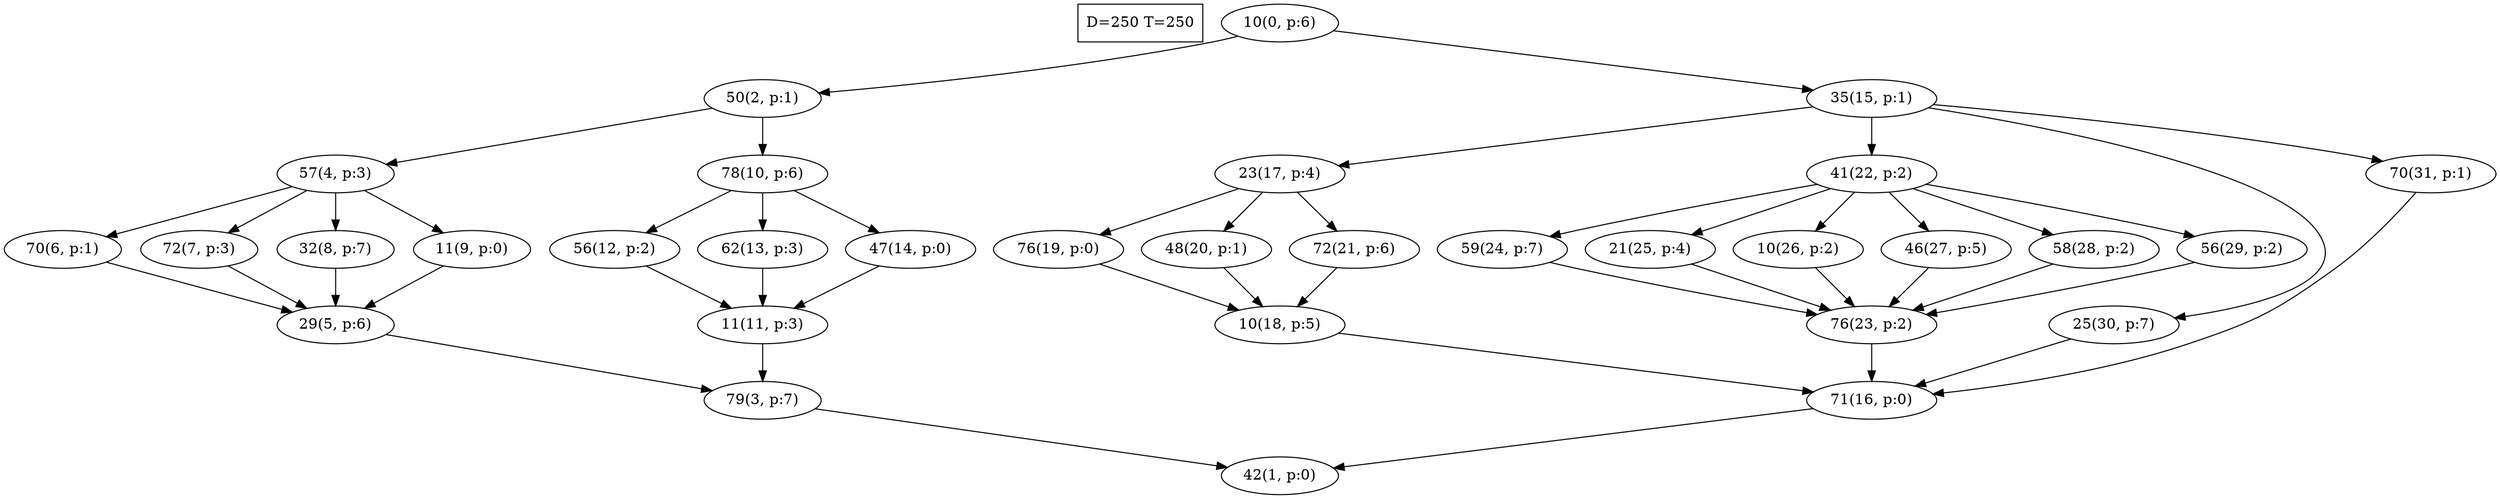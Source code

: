 digraph Task {
i [shape=box, label="D=250 T=250"]; 
0 [label="10(0, p:6)"];
1 [label="42(1, p:0)"];
2 [label="50(2, p:1)"];
3 [label="79(3, p:7)"];
4 [label="57(4, p:3)"];
5 [label="29(5, p:6)"];
6 [label="70(6, p:1)"];
7 [label="72(7, p:3)"];
8 [label="32(8, p:7)"];
9 [label="11(9, p:0)"];
10 [label="78(10, p:6)"];
11 [label="11(11, p:3)"];
12 [label="56(12, p:2)"];
13 [label="62(13, p:3)"];
14 [label="47(14, p:0)"];
15 [label="35(15, p:1)"];
16 [label="71(16, p:0)"];
17 [label="23(17, p:4)"];
18 [label="10(18, p:5)"];
19 [label="76(19, p:0)"];
20 [label="48(20, p:1)"];
21 [label="72(21, p:6)"];
22 [label="41(22, p:2)"];
23 [label="76(23, p:2)"];
24 [label="59(24, p:7)"];
25 [label="21(25, p:4)"];
26 [label="10(26, p:2)"];
27 [label="46(27, p:5)"];
28 [label="58(28, p:2)"];
29 [label="56(29, p:2)"];
30 [label="25(30, p:7)"];
31 [label="70(31, p:1)"];
0 -> 2;
0 -> 15;
2 -> 4;
2 -> 10;
3 -> 1;
4 -> 6;
4 -> 7;
4 -> 8;
4 -> 9;
5 -> 3;
6 -> 5;
7 -> 5;
8 -> 5;
9 -> 5;
10 -> 12;
10 -> 13;
10 -> 14;
11 -> 3;
12 -> 11;
13 -> 11;
14 -> 11;
15 -> 17;
15 -> 22;
15 -> 30;
15 -> 31;
16 -> 1;
17 -> 19;
17 -> 20;
17 -> 21;
18 -> 16;
19 -> 18;
20 -> 18;
21 -> 18;
22 -> 24;
22 -> 25;
22 -> 26;
22 -> 27;
22 -> 28;
22 -> 29;
23 -> 16;
24 -> 23;
25 -> 23;
26 -> 23;
27 -> 23;
28 -> 23;
29 -> 23;
30 -> 16;
31 -> 16;
}